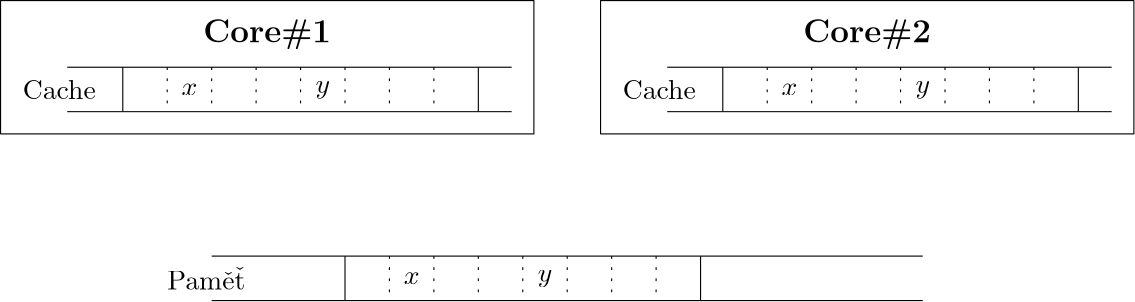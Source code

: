 <?xml version="1.0"?>
<!DOCTYPE ipe SYSTEM "ipe.dtd">
<ipe version="70206" creator="Ipe 7.2.7">
<info created="D:20180218220312" modified="D:20180218220640"/>
<ipestyle name="basic">
<symbol name="arrow/arc(spx)">
<path stroke="sym-stroke" fill="sym-stroke" pen="sym-pen">
0 0 m
-1 0.333 l
-1 -0.333 l
h
</path>
</symbol>
<symbol name="arrow/farc(spx)">
<path stroke="sym-stroke" fill="white" pen="sym-pen">
0 0 m
-1 0.333 l
-1 -0.333 l
h
</path>
</symbol>
<symbol name="arrow/ptarc(spx)">
<path stroke="sym-stroke" fill="sym-stroke" pen="sym-pen">
0 0 m
-1 0.333 l
-0.8 0 l
-1 -0.333 l
h
</path>
</symbol>
<symbol name="arrow/fptarc(spx)">
<path stroke="sym-stroke" fill="white" pen="sym-pen">
0 0 m
-1 0.333 l
-0.8 0 l
-1 -0.333 l
h
</path>
</symbol>
<symbol name="mark/circle(sx)" transformations="translations">
<path fill="sym-stroke">
0.6 0 0 0.6 0 0 e
0.4 0 0 0.4 0 0 e
</path>
</symbol>
<symbol name="mark/disk(sx)" transformations="translations">
<path fill="sym-stroke">
0.6 0 0 0.6 0 0 e
</path>
</symbol>
<symbol name="mark/fdisk(sfx)" transformations="translations">
<group>
<path fill="sym-fill">
0.5 0 0 0.5 0 0 e
</path>
<path fill="sym-stroke" fillrule="eofill">
0.6 0 0 0.6 0 0 e
0.4 0 0 0.4 0 0 e
</path>
</group>
</symbol>
<symbol name="mark/box(sx)" transformations="translations">
<path fill="sym-stroke" fillrule="eofill">
-0.6 -0.6 m
0.6 -0.6 l
0.6 0.6 l
-0.6 0.6 l
h
-0.4 -0.4 m
0.4 -0.4 l
0.4 0.4 l
-0.4 0.4 l
h
</path>
</symbol>
<symbol name="mark/square(sx)" transformations="translations">
<path fill="sym-stroke">
-0.6 -0.6 m
0.6 -0.6 l
0.6 0.6 l
-0.6 0.6 l
h
</path>
</symbol>
<symbol name="mark/fsquare(sfx)" transformations="translations">
<group>
<path fill="sym-fill">
-0.5 -0.5 m
0.5 -0.5 l
0.5 0.5 l
-0.5 0.5 l
h
</path>
<path fill="sym-stroke" fillrule="eofill">
-0.6 -0.6 m
0.6 -0.6 l
0.6 0.6 l
-0.6 0.6 l
h
-0.4 -0.4 m
0.4 -0.4 l
0.4 0.4 l
-0.4 0.4 l
h
</path>
</group>
</symbol>
<symbol name="mark/cross(sx)" transformations="translations">
<group>
<path fill="sym-stroke">
-0.43 -0.57 m
0.57 0.43 l
0.43 0.57 l
-0.57 -0.43 l
h
</path>
<path fill="sym-stroke">
-0.43 0.57 m
0.57 -0.43 l
0.43 -0.57 l
-0.57 0.43 l
h
</path>
</group>
</symbol>
<symbol name="arrow/fnormal(spx)">
<path stroke="sym-stroke" fill="white" pen="sym-pen">
0 0 m
-1 0.333 l
-1 -0.333 l
h
</path>
</symbol>
<symbol name="arrow/pointed(spx)">
<path stroke="sym-stroke" fill="sym-stroke" pen="sym-pen">
0 0 m
-1 0.333 l
-0.8 0 l
-1 -0.333 l
h
</path>
</symbol>
<symbol name="arrow/fpointed(spx)">
<path stroke="sym-stroke" fill="white" pen="sym-pen">
0 0 m
-1 0.333 l
-0.8 0 l
-1 -0.333 l
h
</path>
</symbol>
<symbol name="arrow/linear(spx)">
<path stroke="sym-stroke" pen="sym-pen">
-1 0.333 m
0 0 l
-1 -0.333 l
</path>
</symbol>
<symbol name="arrow/fdouble(spx)">
<path stroke="sym-stroke" fill="white" pen="sym-pen">
0 0 m
-1 0.333 l
-1 -0.333 l
h
-1 0 m
-2 0.333 l
-2 -0.333 l
h
</path>
</symbol>
<symbol name="arrow/double(spx)">
<path stroke="sym-stroke" fill="sym-stroke" pen="sym-pen">
0 0 m
-1 0.333 l
-1 -0.333 l
h
-1 0 m
-2 0.333 l
-2 -0.333 l
h
</path>
</symbol>
<pen name="heavier" value="0.8"/>
<pen name="fat" value="1.2"/>
<pen name="ultrafat" value="2"/>
<symbolsize name="large" value="5"/>
<symbolsize name="small" value="2"/>
<symbolsize name="tiny" value="1.1"/>
<arrowsize name="large" value="10"/>
<arrowsize name="small" value="5"/>
<arrowsize name="tiny" value="3"/>
<color name="red" value="1 0 0"/>
<color name="green" value="0 1 0"/>
<color name="blue" value="0 0 1"/>
<color name="yellow" value="1 1 0"/>
<color name="orange" value="1 0.647 0"/>
<color name="gold" value="1 0.843 0"/>
<color name="purple" value="0.627 0.125 0.941"/>
<color name="gray" value="0.745"/>
<color name="brown" value="0.647 0.165 0.165"/>
<color name="navy" value="0 0 0.502"/>
<color name="pink" value="1 0.753 0.796"/>
<color name="seagreen" value="0.18 0.545 0.341"/>
<color name="turquoise" value="0.251 0.878 0.816"/>
<color name="violet" value="0.933 0.51 0.933"/>
<color name="darkblue" value="0 0 0.545"/>
<color name="darkcyan" value="0 0.545 0.545"/>
<color name="darkgray" value="0.663"/>
<color name="darkgreen" value="0 0.392 0"/>
<color name="darkmagenta" value="0.545 0 0.545"/>
<color name="darkorange" value="1 0.549 0"/>
<color name="darkred" value="0.545 0 0"/>
<color name="lightblue" value="0.678 0.847 0.902"/>
<color name="lightcyan" value="0.878 1 1"/>
<color name="lightgray" value="0.827"/>
<color name="lightgreen" value="0.565 0.933 0.565"/>
<color name="lightyellow" value="1 1 0.878"/>
<dashstyle name="dashed" value="[4] 0"/>
<dashstyle name="dotted" value="[1 3] 0"/>
<dashstyle name="dash dotted" value="[4 2 1 2] 0"/>
<dashstyle name="dash dot dotted" value="[4 2 1 2 1 2] 0"/>
<textsize name="large" value="\large"/>
<textsize name="Large" value="\Large"/>
<textsize name="LARGE" value="\LARGE"/>
<textsize name="huge" value="\huge"/>
<textsize name="Huge" value="\Huge"/>
<textsize name="small" value="\small"/>
<textsize name="footnote" value="\footnotesize"/>
<textsize name="tiny" value="\tiny"/>
<textstyle name="center" begin="\begin{center}" end="\end{center}"/>
<textstyle name="itemize" begin="\begin{itemize}" end="\end{itemize}"/>
<textstyle name="item" begin="\begin{itemize}\item{}" end="\end{itemize}"/>
<gridsize name="4 pts" value="4"/>
<gridsize name="8 pts (~3 mm)" value="8"/>
<gridsize name="16 pts (~6 mm)" value="16"/>
<gridsize name="32 pts (~12 mm)" value="32"/>
<gridsize name="10 pts (~3.5 mm)" value="10"/>
<gridsize name="20 pts (~7 mm)" value="20"/>
<gridsize name="14 pts (~5 mm)" value="14"/>
<gridsize name="28 pts (~10 mm)" value="28"/>
<gridsize name="56 pts (~20 mm)" value="56"/>
<anglesize name="90 deg" value="90"/>
<anglesize name="60 deg" value="60"/>
<anglesize name="45 deg" value="45"/>
<anglesize name="30 deg" value="30"/>
<anglesize name="22.5 deg" value="22.5"/>
<opacity name="10%" value="0.1"/>
<opacity name="30%" value="0.3"/>
<opacity name="50%" value="0.5"/>
<opacity name="75%" value="0.75"/>
<tiling name="falling" angle="-60" step="4" width="1"/>
<tiling name="rising" angle="30" step="4" width="1"/>
</ipestyle>
<page>
<layer name="alpha"/>
<view layers="alpha" active="alpha"/>
<path layer="alpha" matrix="1 0 0 1 64 0" stroke="black">
32 720 m
288 720 l
</path>
<path matrix="1 0 0 1 64 0" stroke="black">
32 704 m
288 704 l
</path>
<text matrix="1 0 0 1 64 0" pos="16 712" stroke="black" type="label" width="28.089" height="8.1" depth="0" valign="center">Pam\v{e}\v{t}</text>
<path matrix="1 0 0 1 64 0" stroke="black">
80 720 m
80 704 l
</path>
<path matrix="1 0 0 1 64 0" stroke="black">
208 720 m
208 704 l
</path>
<text matrix="1 0 0 1 152 0" pos="16 712" stroke="black" type="label" width="5.694" height="4.289" depth="0" halign="center" valign="center">$x$</text>
<text matrix="1 0 0 1 200 0" pos="16 712" stroke="black" type="label" width="5.242" height="4.297" depth="1.93" halign="center" valign="center" style="math">y</text>
<path matrix="1 0 0 1 64 0" stroke="black" dash="dotted">
96 720 m
96 704 l
</path>
<path matrix="1 0 0 1 64 0" stroke="black" dash="dotted">
128 720 m
128 704 l
</path>
<path matrix="1 0 0 1 64 0" stroke="black" dash="dotted">
144 720 m
144 704 l
</path>
<path matrix="1 0 0 1 64 0" stroke="black" dash="dotted">
160 720 m
160 704 l
</path>
<path matrix="1 0 0 1 64 0" stroke="black" dash="dotted">
176 720 m
176 704 l
</path>
<path matrix="1 0 0 1 64 0" stroke="black" dash="dotted">
192 720 m
192 704 l
</path>
<path matrix="1 0 0 1 64 0" stroke="black" dash="dotted">
112 720 m
112 704 l
</path>
<path matrix="1 0 0 1 12 20" stroke="black">
32 768 m
192 768 l
</path>
<path matrix="1 0 0 1 12 4" stroke="black">
32 768 m
192 768 l
</path>
<text matrix="1 0 0 1 12 68" pos="16 712" stroke="black" type="label" width="26.29" height="6.918" depth="0" valign="center">Cache</text>
<path matrix="1 0 0 1 -16 68" stroke="black">
80 720 m
80 704 l
</path>
<path matrix="1 0 0 1 -16 68" stroke="black">
208 720 m
208 704 l
</path>
<text matrix="1 0 0 1 72 68" pos="16 712" stroke="black" type="label" width="5.694" height="4.289" depth="0" halign="center" valign="center" style="math">x</text>
<text matrix="1 0 0 1 120 68" pos="16 712" stroke="black" type="label" width="5.242" height="4.297" depth="1.93" halign="center" valign="center" style="math">y</text>
<path matrix="1 0 0 1 -16 68" stroke="black" dash="dotted">
96 720 m
96 704 l
</path>
<path matrix="1 0 0 1 -16 68" stroke="black" dash="dotted">
128 720 m
128 704 l
</path>
<path matrix="1 0 0 1 -16 68" stroke="black" dash="dotted">
144 720 m
144 704 l
</path>
<path matrix="1 0 0 1 -16 68" stroke="black" dash="dotted">
160 720 m
160 704 l
</path>
<path matrix="1 0 0 1 -16 68" stroke="black" dash="dotted">
176 720 m
176 704 l
</path>
<path matrix="1 0 0 1 -16 68" stroke="black" dash="dotted">
192 720 m
192 704 l
</path>
<path matrix="1 0 0 1 -16 68" stroke="black" dash="dotted">
112 720 m
112 704 l
</path>
<path matrix="1 0 0 1 228 20" stroke="black">
32 768 m
192 768 l
</path>
<path matrix="1 0 0 1 228 4" stroke="black">
32 768 m
192 768 l
</path>
<text matrix="1 0 0 1 228 68" pos="16 712" stroke="black" type="label" width="26.29" height="6.918" depth="0" valign="center">Cache</text>
<path matrix="1 0 0 1 200 68" stroke="black">
80 720 m
80 704 l
</path>
<path matrix="1 0 0 1 200 68" stroke="black">
208 720 m
208 704 l
</path>
<text matrix="1 0 0 1 288 68" pos="16 712" stroke="black" type="label" width="5.694" height="4.289" depth="0" halign="center" valign="center" style="math">x</text>
<text matrix="1 0 0 1 336 68" pos="16 712" stroke="black" type="label" width="5.242" height="4.297" depth="1.93" halign="center" valign="center" style="math">y</text>
<path matrix="1 0 0 1 200 68" stroke="black" dash="dotted">
96 720 m
96 704 l
</path>
<path matrix="1 0 0 1 200 68" stroke="black" dash="dotted">
128 720 m
128 704 l
</path>
<path matrix="1 0 0 1 200 68" stroke="black" dash="dotted">
144 720 m
144 704 l
</path>
<path matrix="1 0 0 1 200 68" stroke="black" dash="dotted">
160 720 m
160 704 l
</path>
<path matrix="1 0 0 1 200 68" stroke="black" dash="dotted">
176 720 m
176 704 l
</path>
<path matrix="1 0 0 1 200 68" stroke="black" dash="dotted">
192 720 m
192 704 l
</path>
<path matrix="1 0 0 1 200 68" stroke="black" dash="dotted">
112 720 m
112 704 l
</path>
<path matrix="1 0 0 1 12 20" stroke="black">
8 744 m
8 792 l
200 792 l
200 744 l
h
</path>
<text matrix="1 0 0 1 12 20" pos="104 780" stroke="black" type="label" width="46.001" height="8.307" depth="2.32" halign="center" valign="center" size="large">\bf Core\#1</text>
<path matrix="1 0 0 1 228 20" stroke="black">
8 744 m
8 792 l
200 792 l
200 744 l
h
</path>
<text matrix="1 0 0 1 228 20" pos="104 780" stroke="black" type="label" width="46.001" height="8.307" depth="2.32" halign="center" valign="center" size="large">\bf Core\#2</text>
</page>
</ipe>

